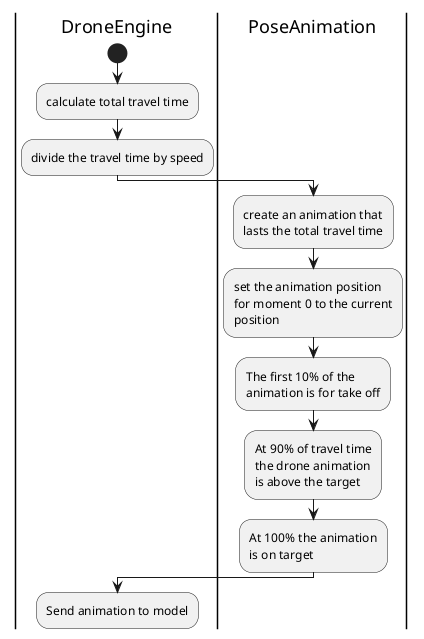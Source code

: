@startuml
|DroneEngine|
start
:calculate total travel time;
:divide the travel time by speed;
|PoseAnimation|
:create an animation that\nlasts the total travel time;
:set the animation position\nfor moment 0 to the current\nposition;
:The first 10% of the\nanimation is for take off;
:At 90% of travel time\nthe drone animation\nis above the target;
:At 100% the animation\nis on target;
|DroneEngine|
:Send animation to model;
@enduml